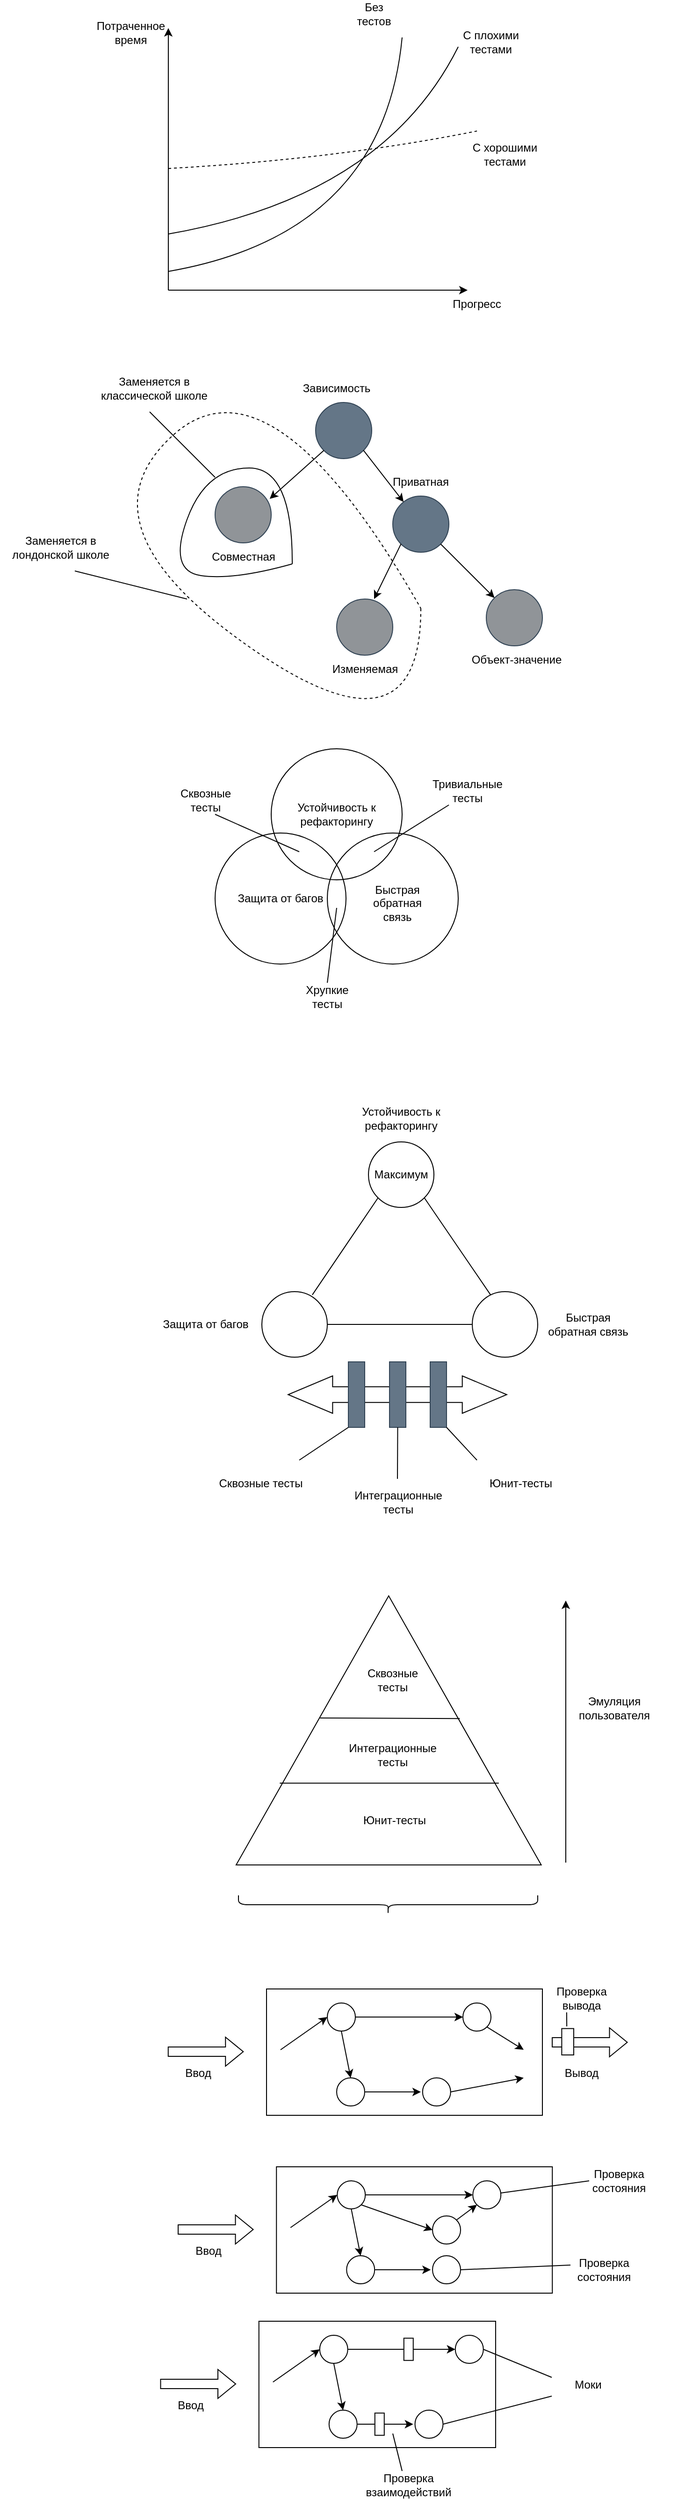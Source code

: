 <mxfile version="21.3.7" type="device">
  <diagram name="Страница 1" id="tM1gsI3mUhbZycjIRyBm">
    <mxGraphModel dx="444" dy="454" grid="1" gridSize="10" guides="1" tooltips="1" connect="1" arrows="1" fold="1" page="1" pageScale="1" pageWidth="827" pageHeight="1169" math="0" shadow="0">
      <root>
        <mxCell id="0" />
        <mxCell id="1" parent="0" />
        <mxCell id="iwaiVI-cJgjjKh6NhBmS-109" value="" style="rounded=0;whiteSpace=wrap;html=1;fillColor=none;" vertex="1" parent="1">
          <mxGeometry x="305" y="2255" width="295" height="135" as="geometry" />
        </mxCell>
        <mxCell id="iwaiVI-cJgjjKh6NhBmS-56" value="" style="ellipse;whiteSpace=wrap;html=1;fillColor=none;movable=0;resizable=0;rotatable=0;deletable=0;editable=0;locked=1;connectable=0;" vertex="1" parent="1">
          <mxGeometry x="370" y="1020" width="140" height="140" as="geometry" />
        </mxCell>
        <mxCell id="iwaiVI-cJgjjKh6NhBmS-3" value="" style="endArrow=classic;html=1;rounded=0;" edge="1" parent="1">
          <mxGeometry width="50" height="50" relative="1" as="geometry">
            <mxPoint x="200" y="440" as="sourcePoint" />
            <mxPoint x="200" y="160" as="targetPoint" />
          </mxGeometry>
        </mxCell>
        <mxCell id="iwaiVI-cJgjjKh6NhBmS-4" value="" style="endArrow=classic;html=1;rounded=0;" edge="1" parent="1">
          <mxGeometry width="50" height="50" relative="1" as="geometry">
            <mxPoint x="200" y="440" as="sourcePoint" />
            <mxPoint x="520" y="440" as="targetPoint" />
          </mxGeometry>
        </mxCell>
        <mxCell id="iwaiVI-cJgjjKh6NhBmS-5" value="Потраченное время" style="text;html=1;strokeColor=none;fillColor=none;align=center;verticalAlign=middle;whiteSpace=wrap;rounded=0;" vertex="1" parent="1">
          <mxGeometry x="130" y="150" width="60" height="30" as="geometry" />
        </mxCell>
        <mxCell id="iwaiVI-cJgjjKh6NhBmS-6" value="Прогресс" style="text;html=1;strokeColor=none;fillColor=none;align=center;verticalAlign=middle;whiteSpace=wrap;rounded=0;" vertex="1" parent="1">
          <mxGeometry x="500" y="440" width="60" height="30" as="geometry" />
        </mxCell>
        <mxCell id="iwaiVI-cJgjjKh6NhBmS-9" value="" style="endArrow=none;html=1;curved=1;" edge="1" parent="1">
          <mxGeometry width="50" height="50" relative="1" as="geometry">
            <mxPoint x="200" y="420" as="sourcePoint" />
            <mxPoint x="450" y="170" as="targetPoint" />
            <Array as="points">
              <mxPoint x="430" y="380" />
            </Array>
          </mxGeometry>
        </mxCell>
        <mxCell id="iwaiVI-cJgjjKh6NhBmS-10" value="" style="endArrow=none;html=1;curved=1;" edge="1" parent="1">
          <mxGeometry width="50" height="50" relative="1" as="geometry">
            <mxPoint x="200" y="380" as="sourcePoint" />
            <mxPoint x="510" y="180" as="targetPoint" />
            <Array as="points">
              <mxPoint x="430" y="340" />
            </Array>
          </mxGeometry>
        </mxCell>
        <mxCell id="iwaiVI-cJgjjKh6NhBmS-11" value="" style="endArrow=none;dashed=1;html=1;curved=1;" edge="1" parent="1">
          <mxGeometry width="50" height="50" relative="1" as="geometry">
            <mxPoint x="200" y="310" as="sourcePoint" />
            <mxPoint x="530" y="270" as="targetPoint" />
            <Array as="points">
              <mxPoint x="380" y="300" />
            </Array>
          </mxGeometry>
        </mxCell>
        <mxCell id="iwaiVI-cJgjjKh6NhBmS-12" value="Без тестов" style="text;html=1;strokeColor=none;fillColor=none;align=center;verticalAlign=middle;whiteSpace=wrap;rounded=0;" vertex="1" parent="1">
          <mxGeometry x="390" y="130" width="60" height="30" as="geometry" />
        </mxCell>
        <mxCell id="iwaiVI-cJgjjKh6NhBmS-13" value="С плохими тестами" style="text;html=1;strokeColor=none;fillColor=none;align=center;verticalAlign=middle;whiteSpace=wrap;rounded=0;" vertex="1" parent="1">
          <mxGeometry x="510" y="160" width="70" height="30" as="geometry" />
        </mxCell>
        <mxCell id="iwaiVI-cJgjjKh6NhBmS-14" value="С хорошими тестами" style="text;html=1;strokeColor=none;fillColor=none;align=center;verticalAlign=middle;whiteSpace=wrap;rounded=0;rotation=0;" vertex="1" parent="1">
          <mxGeometry x="520" y="280" width="80" height="30" as="geometry" />
        </mxCell>
        <mxCell id="iwaiVI-cJgjjKh6NhBmS-15" value="" style="ellipse;whiteSpace=wrap;html=1;fillColor=#647687;strokeColor=#314354;fontColor=#ffffff;" vertex="1" parent="1">
          <mxGeometry x="357.5" y="560" width="60" height="60" as="geometry" />
        </mxCell>
        <mxCell id="iwaiVI-cJgjjKh6NhBmS-16" value="Зависимость" style="text;html=1;strokeColor=none;fillColor=none;align=center;verticalAlign=middle;whiteSpace=wrap;rounded=0;" vertex="1" parent="1">
          <mxGeometry x="335" y="530" width="90" height="30" as="geometry" />
        </mxCell>
        <mxCell id="iwaiVI-cJgjjKh6NhBmS-17" value="" style="ellipse;whiteSpace=wrap;html=1;fillColor=#647687;strokeColor=#314354;fontColor=#ffffff;" vertex="1" parent="1">
          <mxGeometry x="440" y="660" width="60" height="60" as="geometry" />
        </mxCell>
        <mxCell id="iwaiVI-cJgjjKh6NhBmS-18" value="Приватная" style="text;html=1;strokeColor=none;fillColor=none;align=center;verticalAlign=middle;whiteSpace=wrap;rounded=0;" vertex="1" parent="1">
          <mxGeometry x="425" y="630" width="90" height="30" as="geometry" />
        </mxCell>
        <mxCell id="iwaiVI-cJgjjKh6NhBmS-19" value="" style="ellipse;whiteSpace=wrap;html=1;fillColor=#909498;strokeColor=#314354;fontColor=#ffffff;" vertex="1" parent="1">
          <mxGeometry x="540" y="760" width="60" height="60" as="geometry" />
        </mxCell>
        <mxCell id="iwaiVI-cJgjjKh6NhBmS-20" value="Объект-значение" style="text;html=1;strokeColor=none;fillColor=none;align=center;verticalAlign=middle;whiteSpace=wrap;rounded=0;" vertex="1" parent="1">
          <mxGeometry x="520" y="820" width="105" height="30" as="geometry" />
        </mxCell>
        <mxCell id="iwaiVI-cJgjjKh6NhBmS-21" value="" style="ellipse;whiteSpace=wrap;html=1;fillColor=#909498;strokeColor=#314354;fontColor=#ffffff;" vertex="1" parent="1">
          <mxGeometry x="380" y="770" width="60" height="60" as="geometry" />
        </mxCell>
        <mxCell id="iwaiVI-cJgjjKh6NhBmS-23" value="Изменяемая" style="text;html=1;strokeColor=none;fillColor=none;align=center;verticalAlign=middle;whiteSpace=wrap;rounded=0;" vertex="1" parent="1">
          <mxGeometry x="357.5" y="830" width="105" height="30" as="geometry" />
        </mxCell>
        <mxCell id="iwaiVI-cJgjjKh6NhBmS-25" value="" style="endArrow=classic;html=1;rounded=0;exitX=1;exitY=1;exitDx=0;exitDy=0;" edge="1" parent="1" source="iwaiVI-cJgjjKh6NhBmS-15" target="iwaiVI-cJgjjKh6NhBmS-17">
          <mxGeometry width="50" height="50" relative="1" as="geometry">
            <mxPoint x="390" y="640" as="sourcePoint" />
            <mxPoint x="440" y="590" as="targetPoint" />
          </mxGeometry>
        </mxCell>
        <mxCell id="iwaiVI-cJgjjKh6NhBmS-27" value="" style="endArrow=classic;html=1;rounded=0;exitX=1;exitY=1;exitDx=0;exitDy=0;entryX=0;entryY=0;entryDx=0;entryDy=0;" edge="1" parent="1" source="iwaiVI-cJgjjKh6NhBmS-17" target="iwaiVI-cJgjjKh6NhBmS-19">
          <mxGeometry width="50" height="50" relative="1" as="geometry">
            <mxPoint x="390" y="640" as="sourcePoint" />
            <mxPoint x="440" y="590" as="targetPoint" />
          </mxGeometry>
        </mxCell>
        <mxCell id="iwaiVI-cJgjjKh6NhBmS-28" value="" style="endArrow=classic;html=1;rounded=0;exitX=0;exitY=1;exitDx=0;exitDy=0;entryX=0.667;entryY=0;entryDx=0;entryDy=0;entryPerimeter=0;" edge="1" parent="1" source="iwaiVI-cJgjjKh6NhBmS-17" target="iwaiVI-cJgjjKh6NhBmS-21">
          <mxGeometry width="50" height="50" relative="1" as="geometry">
            <mxPoint x="390" y="640" as="sourcePoint" />
            <mxPoint x="440" y="590" as="targetPoint" />
          </mxGeometry>
        </mxCell>
        <mxCell id="iwaiVI-cJgjjKh6NhBmS-29" value="" style="ellipse;whiteSpace=wrap;html=1;fillColor=#909498;strokeColor=#314354;fontColor=#ffffff;" vertex="1" parent="1">
          <mxGeometry x="250" y="650" width="60" height="60" as="geometry" />
        </mxCell>
        <mxCell id="iwaiVI-cJgjjKh6NhBmS-30" value="Совместная" style="text;html=1;strokeColor=none;fillColor=none;align=center;verticalAlign=middle;whiteSpace=wrap;rounded=0;" vertex="1" parent="1">
          <mxGeometry x="227.5" y="710" width="105" height="30" as="geometry" />
        </mxCell>
        <mxCell id="iwaiVI-cJgjjKh6NhBmS-32" value="" style="endArrow=none;html=1;curved=1;exitX=1;exitY=0.75;exitDx=0;exitDy=0;entryX=1;entryY=0.75;entryDx=0;entryDy=0;" edge="1" parent="1" source="iwaiVI-cJgjjKh6NhBmS-30" target="iwaiVI-cJgjjKh6NhBmS-30">
          <mxGeometry width="50" height="50" relative="1" as="geometry">
            <mxPoint x="390" y="640" as="sourcePoint" />
            <mxPoint x="210" y="730" as="targetPoint" />
            <Array as="points">
              <mxPoint x="333" y="630" />
              <mxPoint x="240" y="630" />
              <mxPoint x="200" y="740" />
              <mxPoint x="270" y="750" />
            </Array>
          </mxGeometry>
        </mxCell>
        <mxCell id="iwaiVI-cJgjjKh6NhBmS-33" value="" style="endArrow=none;html=1;rounded=0;" edge="1" parent="1">
          <mxGeometry width="50" height="50" relative="1" as="geometry">
            <mxPoint x="180" y="570" as="sourcePoint" />
            <mxPoint x="250" y="640" as="targetPoint" />
          </mxGeometry>
        </mxCell>
        <mxCell id="iwaiVI-cJgjjKh6NhBmS-35" value="Заменяется в классической школе" style="text;html=1;strokeColor=none;fillColor=none;align=center;verticalAlign=middle;whiteSpace=wrap;rounded=0;" vertex="1" parent="1">
          <mxGeometry x="120" y="530" width="130" height="30" as="geometry" />
        </mxCell>
        <mxCell id="iwaiVI-cJgjjKh6NhBmS-36" value="" style="endArrow=none;dashed=1;html=1;curved=1;" edge="1" parent="1">
          <mxGeometry width="50" height="50" relative="1" as="geometry">
            <mxPoint x="470" y="780" as="sourcePoint" />
            <mxPoint x="470" y="780" as="targetPoint" />
            <Array as="points">
              <mxPoint x="470" y="950" />
              <mxPoint x="100" y="690" />
              <mxPoint x="310" y="500" />
            </Array>
          </mxGeometry>
        </mxCell>
        <mxCell id="iwaiVI-cJgjjKh6NhBmS-37" value="" style="endArrow=none;html=1;rounded=0;" edge="1" parent="1">
          <mxGeometry width="50" height="50" relative="1" as="geometry">
            <mxPoint x="100" y="740" as="sourcePoint" />
            <mxPoint x="220" y="770" as="targetPoint" />
          </mxGeometry>
        </mxCell>
        <mxCell id="iwaiVI-cJgjjKh6NhBmS-38" value="Заменяется в лондонской школе" style="text;html=1;strokeColor=none;fillColor=none;align=center;verticalAlign=middle;whiteSpace=wrap;rounded=0;" vertex="1" parent="1">
          <mxGeometry x="20" y="700" width="130" height="30" as="geometry" />
        </mxCell>
        <mxCell id="iwaiVI-cJgjjKh6NhBmS-39" value="" style="endArrow=classic;html=1;rounded=0;exitX=0;exitY=1;exitDx=0;exitDy=0;entryX=0.973;entryY=0.217;entryDx=0;entryDy=0;entryPerimeter=0;" edge="1" parent="1" source="iwaiVI-cJgjjKh6NhBmS-15" target="iwaiVI-cJgjjKh6NhBmS-29">
          <mxGeometry width="50" height="50" relative="1" as="geometry">
            <mxPoint x="390" y="640" as="sourcePoint" />
            <mxPoint x="440" y="590" as="targetPoint" />
          </mxGeometry>
        </mxCell>
        <mxCell id="iwaiVI-cJgjjKh6NhBmS-54" value="Устойчивость к рефакторингу" style="ellipse;whiteSpace=wrap;html=1;fillColor=none;movable=0;resizable=0;rotatable=0;deletable=0;editable=0;locked=1;connectable=0;" vertex="1" parent="1">
          <mxGeometry x="310" y="930" width="140" height="140" as="geometry" />
        </mxCell>
        <mxCell id="iwaiVI-cJgjjKh6NhBmS-55" value="Защита от багов" style="ellipse;whiteSpace=wrap;html=1;fillColor=none;movable=0;resizable=0;rotatable=0;deletable=0;editable=0;locked=1;connectable=0;" vertex="1" parent="1">
          <mxGeometry x="250" y="1020" width="140" height="140" as="geometry" />
        </mxCell>
        <mxCell id="iwaiVI-cJgjjKh6NhBmS-57" value="Быстрая обратная связь" style="text;html=1;strokeColor=none;fillColor=none;align=center;verticalAlign=middle;whiteSpace=wrap;rounded=0;" vertex="1" parent="1">
          <mxGeometry x="410" y="1070" width="70" height="50" as="geometry" />
        </mxCell>
        <mxCell id="iwaiVI-cJgjjKh6NhBmS-60" value="" style="endArrow=none;html=1;rounded=0;" edge="1" parent="1">
          <mxGeometry width="50" height="50" relative="1" as="geometry">
            <mxPoint x="420" y="1040" as="sourcePoint" />
            <mxPoint x="500" y="990" as="targetPoint" />
          </mxGeometry>
        </mxCell>
        <mxCell id="iwaiVI-cJgjjKh6NhBmS-61" value="Тривиальные тесты" style="text;html=1;strokeColor=none;fillColor=none;align=center;verticalAlign=middle;whiteSpace=wrap;rounded=0;" vertex="1" parent="1">
          <mxGeometry x="490" y="960" width="60" height="30" as="geometry" />
        </mxCell>
        <mxCell id="iwaiVI-cJgjjKh6NhBmS-62" value="" style="endArrow=none;html=1;rounded=0;" edge="1" parent="1">
          <mxGeometry width="50" height="50" relative="1" as="geometry">
            <mxPoint x="250" y="1000" as="sourcePoint" />
            <mxPoint x="340" y="1040" as="targetPoint" />
          </mxGeometry>
        </mxCell>
        <mxCell id="iwaiVI-cJgjjKh6NhBmS-63" value="Сквозные тесты" style="text;html=1;strokeColor=none;fillColor=none;align=center;verticalAlign=middle;whiteSpace=wrap;rounded=0;" vertex="1" parent="1">
          <mxGeometry x="210" y="970" width="60" height="30" as="geometry" />
        </mxCell>
        <mxCell id="iwaiVI-cJgjjKh6NhBmS-64" value="" style="endArrow=none;html=1;rounded=0;" edge="1" parent="1">
          <mxGeometry width="50" height="50" relative="1" as="geometry">
            <mxPoint x="370" y="1180" as="sourcePoint" />
            <mxPoint x="380" y="1100" as="targetPoint" />
          </mxGeometry>
        </mxCell>
        <mxCell id="iwaiVI-cJgjjKh6NhBmS-65" value="Хрупкие тесты" style="text;html=1;strokeColor=none;fillColor=none;align=center;verticalAlign=middle;whiteSpace=wrap;rounded=0;" vertex="1" parent="1">
          <mxGeometry x="340" y="1180" width="60" height="30" as="geometry" />
        </mxCell>
        <mxCell id="iwaiVI-cJgjjKh6NhBmS-66" value="Максимум" style="ellipse;whiteSpace=wrap;html=1;" vertex="1" parent="1">
          <mxGeometry x="414" y="1350" width="70" height="70" as="geometry" />
        </mxCell>
        <mxCell id="iwaiVI-cJgjjKh6NhBmS-67" value="Устойчивость к рефакторингу" style="text;html=1;strokeColor=none;fillColor=none;align=center;verticalAlign=middle;whiteSpace=wrap;rounded=0;" vertex="1" parent="1">
          <mxGeometry x="400" y="1310" width="97.5" height="30" as="geometry" />
        </mxCell>
        <mxCell id="iwaiVI-cJgjjKh6NhBmS-68" value="" style="ellipse;whiteSpace=wrap;html=1;" vertex="1" parent="1">
          <mxGeometry x="300" y="1510" width="70" height="70" as="geometry" />
        </mxCell>
        <mxCell id="iwaiVI-cJgjjKh6NhBmS-69" value="" style="ellipse;whiteSpace=wrap;html=1;" vertex="1" parent="1">
          <mxGeometry x="525" y="1510" width="70" height="70" as="geometry" />
        </mxCell>
        <mxCell id="iwaiVI-cJgjjKh6NhBmS-70" value="" style="endArrow=none;html=1;rounded=0;entryX=0;entryY=1;entryDx=0;entryDy=0;exitX=0.771;exitY=0.049;exitDx=0;exitDy=0;exitPerimeter=0;" edge="1" parent="1" source="iwaiVI-cJgjjKh6NhBmS-68" target="iwaiVI-cJgjjKh6NhBmS-66">
          <mxGeometry width="50" height="50" relative="1" as="geometry">
            <mxPoint x="330" y="1330" as="sourcePoint" />
            <mxPoint x="380" y="1280" as="targetPoint" />
          </mxGeometry>
        </mxCell>
        <mxCell id="iwaiVI-cJgjjKh6NhBmS-72" value="" style="endArrow=none;html=1;rounded=0;exitX=1;exitY=0.5;exitDx=0;exitDy=0;entryX=0;entryY=0.5;entryDx=0;entryDy=0;" edge="1" parent="1" source="iwaiVI-cJgjjKh6NhBmS-68" target="iwaiVI-cJgjjKh6NhBmS-69">
          <mxGeometry width="50" height="50" relative="1" as="geometry">
            <mxPoint x="330" y="1330" as="sourcePoint" />
            <mxPoint x="380" y="1280" as="targetPoint" />
          </mxGeometry>
        </mxCell>
        <mxCell id="iwaiVI-cJgjjKh6NhBmS-73" value="" style="endArrow=none;html=1;rounded=0;entryX=1;entryY=1;entryDx=0;entryDy=0;exitX=0.28;exitY=0.049;exitDx=0;exitDy=0;exitPerimeter=0;" edge="1" parent="1" source="iwaiVI-cJgjjKh6NhBmS-69" target="iwaiVI-cJgjjKh6NhBmS-66">
          <mxGeometry width="50" height="50" relative="1" as="geometry">
            <mxPoint x="330" y="1330" as="sourcePoint" />
            <mxPoint x="380" y="1280" as="targetPoint" />
          </mxGeometry>
        </mxCell>
        <mxCell id="iwaiVI-cJgjjKh6NhBmS-74" value="Защита от багов" style="text;html=1;strokeColor=none;fillColor=none;align=center;verticalAlign=middle;whiteSpace=wrap;rounded=0;" vertex="1" parent="1">
          <mxGeometry x="191.25" y="1530" width="97.5" height="30" as="geometry" />
        </mxCell>
        <mxCell id="iwaiVI-cJgjjKh6NhBmS-75" value="Быстрая обратная связь" style="text;html=1;strokeColor=none;fillColor=none;align=center;verticalAlign=middle;whiteSpace=wrap;rounded=0;" vertex="1" parent="1">
          <mxGeometry x="600" y="1530" width="97.5" height="30" as="geometry" />
        </mxCell>
        <mxCell id="iwaiVI-cJgjjKh6NhBmS-76" value="" style="html=1;shadow=0;dashed=0;align=center;verticalAlign=middle;shape=mxgraph.arrows2.twoWayArrow;dy=0.58;dx=47.55;" vertex="1" parent="1">
          <mxGeometry x="328.13" y="1600" width="233.75" height="40" as="geometry" />
        </mxCell>
        <mxCell id="iwaiVI-cJgjjKh6NhBmS-77" value="" style="rounded=0;whiteSpace=wrap;html=1;direction=south;fillColor=#647687;fontColor=#ffffff;strokeColor=#314354;" vertex="1" parent="1">
          <mxGeometry x="392.5" y="1585" width="17.5" height="70" as="geometry" />
        </mxCell>
        <mxCell id="iwaiVI-cJgjjKh6NhBmS-78" value="" style="rounded=0;whiteSpace=wrap;html=1;direction=south;fillColor=#647687;fontColor=#ffffff;strokeColor=#314354;" vertex="1" parent="1">
          <mxGeometry x="436.5" y="1585" width="17.5" height="70" as="geometry" />
        </mxCell>
        <mxCell id="iwaiVI-cJgjjKh6NhBmS-79" value="" style="rounded=0;whiteSpace=wrap;html=1;direction=south;fillColor=#647687;fontColor=#ffffff;strokeColor=#314354;" vertex="1" parent="1">
          <mxGeometry x="480" y="1585" width="17.5" height="70" as="geometry" />
        </mxCell>
        <mxCell id="iwaiVI-cJgjjKh6NhBmS-80" value="" style="endArrow=none;html=1;rounded=0;entryX=1;entryY=1;entryDx=0;entryDy=0;" edge="1" parent="1" target="iwaiVI-cJgjjKh6NhBmS-77">
          <mxGeometry width="50" height="50" relative="1" as="geometry">
            <mxPoint x="340" y="1690" as="sourcePoint" />
            <mxPoint x="460" y="1480" as="targetPoint" />
          </mxGeometry>
        </mxCell>
        <mxCell id="iwaiVI-cJgjjKh6NhBmS-81" value="Сквозные тесты" style="text;html=1;strokeColor=none;fillColor=none;align=center;verticalAlign=middle;whiteSpace=wrap;rounded=0;" vertex="1" parent="1">
          <mxGeometry x="250" y="1700" width="97.5" height="30" as="geometry" />
        </mxCell>
        <mxCell id="iwaiVI-cJgjjKh6NhBmS-83" value="" style="endArrow=none;html=1;rounded=0;entryX=1;entryY=0.5;entryDx=0;entryDy=0;" edge="1" parent="1" target="iwaiVI-cJgjjKh6NhBmS-78">
          <mxGeometry width="50" height="50" relative="1" as="geometry">
            <mxPoint x="445" y="1710" as="sourcePoint" />
            <mxPoint x="460" y="1480" as="targetPoint" />
          </mxGeometry>
        </mxCell>
        <mxCell id="iwaiVI-cJgjjKh6NhBmS-84" value="Интеграционные тесты" style="text;html=1;strokeColor=none;fillColor=none;align=center;verticalAlign=middle;whiteSpace=wrap;rounded=0;" vertex="1" parent="1">
          <mxGeometry x="396.5" y="1720" width="97.5" height="30" as="geometry" />
        </mxCell>
        <mxCell id="iwaiVI-cJgjjKh6NhBmS-85" value="" style="endArrow=none;html=1;rounded=0;entryX=1;entryY=0;entryDx=0;entryDy=0;" edge="1" parent="1" target="iwaiVI-cJgjjKh6NhBmS-79">
          <mxGeometry width="50" height="50" relative="1" as="geometry">
            <mxPoint x="530" y="1690" as="sourcePoint" />
            <mxPoint x="460" y="1480" as="targetPoint" />
          </mxGeometry>
        </mxCell>
        <mxCell id="iwaiVI-cJgjjKh6NhBmS-86" value="Юнит-тесты" style="text;html=1;strokeColor=none;fillColor=none;align=center;verticalAlign=middle;whiteSpace=wrap;rounded=0;" vertex="1" parent="1">
          <mxGeometry x="527.5" y="1700" width="97.5" height="30" as="geometry" />
        </mxCell>
        <mxCell id="iwaiVI-cJgjjKh6NhBmS-87" value="" style="triangle;whiteSpace=wrap;html=1;rotation=-90;" vertex="1" parent="1">
          <mxGeometry x="291.88" y="1815.63" width="287.5" height="326.25" as="geometry" />
        </mxCell>
        <mxCell id="iwaiVI-cJgjjKh6NhBmS-88" value="" style="shape=curlyBracket;whiteSpace=wrap;html=1;rounded=1;flipH=1;labelPosition=right;verticalLabelPosition=middle;align=left;verticalAlign=middle;rotation=90;" vertex="1" parent="1">
          <mxGeometry x="425" y="2005" width="20" height="320" as="geometry" />
        </mxCell>
        <mxCell id="iwaiVI-cJgjjKh6NhBmS-89" value="" style="endArrow=classic;html=1;rounded=0;" edge="1" parent="1">
          <mxGeometry width="50" height="50" relative="1" as="geometry">
            <mxPoint x="625" y="2120" as="sourcePoint" />
            <mxPoint x="625" y="1840" as="targetPoint" />
          </mxGeometry>
        </mxCell>
        <mxCell id="iwaiVI-cJgjjKh6NhBmS-90" value="" style="endArrow=none;html=1;rounded=0;exitX=0.304;exitY=0.143;exitDx=0;exitDy=0;exitPerimeter=0;entryX=0.304;entryY=0.861;entryDx=0;entryDy=0;entryPerimeter=0;" edge="1" parent="1" source="iwaiVI-cJgjjKh6NhBmS-87" target="iwaiVI-cJgjjKh6NhBmS-87">
          <mxGeometry width="50" height="50" relative="1" as="geometry">
            <mxPoint x="410" y="2040" as="sourcePoint" />
            <mxPoint x="460" y="1990" as="targetPoint" />
          </mxGeometry>
        </mxCell>
        <mxCell id="iwaiVI-cJgjjKh6NhBmS-91" value="" style="endArrow=none;html=1;rounded=0;entryX=0.544;entryY=0.733;entryDx=0;entryDy=0;entryPerimeter=0;exitX=0.546;exitY=0.275;exitDx=0;exitDy=0;exitPerimeter=0;" edge="1" parent="1" source="iwaiVI-cJgjjKh6NhBmS-87" target="iwaiVI-cJgjjKh6NhBmS-87">
          <mxGeometry width="50" height="50" relative="1" as="geometry">
            <mxPoint x="410" y="2040" as="sourcePoint" />
            <mxPoint x="460" y="1990" as="targetPoint" />
          </mxGeometry>
        </mxCell>
        <mxCell id="iwaiVI-cJgjjKh6NhBmS-92" value="Интеграционные тесты" style="text;html=1;strokeColor=none;fillColor=none;align=center;verticalAlign=middle;whiteSpace=wrap;rounded=0;" vertex="1" parent="1">
          <mxGeometry x="391.25" y="1990" width="97.5" height="30" as="geometry" />
        </mxCell>
        <mxCell id="iwaiVI-cJgjjKh6NhBmS-93" value="Юнит-тесты" style="text;html=1;strokeColor=none;fillColor=none;align=center;verticalAlign=middle;whiteSpace=wrap;rounded=0;" vertex="1" parent="1">
          <mxGeometry x="392.5" y="2060" width="97.5" height="30" as="geometry" />
        </mxCell>
        <mxCell id="iwaiVI-cJgjjKh6NhBmS-94" value="Сквозные тесты" style="text;html=1;strokeColor=none;fillColor=none;align=center;verticalAlign=middle;whiteSpace=wrap;rounded=0;" vertex="1" parent="1">
          <mxGeometry x="403.13" y="1910" width="73.75" height="30" as="geometry" />
        </mxCell>
        <mxCell id="iwaiVI-cJgjjKh6NhBmS-95" value="Ввод" style="text;html=1;strokeColor=none;fillColor=none;align=center;verticalAlign=middle;whiteSpace=wrap;rounded=0;" vertex="1" parent="1">
          <mxGeometry x="200" y="2330" width="63.75" height="30" as="geometry" />
        </mxCell>
        <mxCell id="iwaiVI-cJgjjKh6NhBmS-96" value="Эмуляция пользователя" style="text;html=1;strokeColor=none;fillColor=none;align=center;verticalAlign=middle;whiteSpace=wrap;rounded=0;" vertex="1" parent="1">
          <mxGeometry x="610" y="1940" width="133.75" height="30" as="geometry" />
        </mxCell>
        <mxCell id="iwaiVI-cJgjjKh6NhBmS-97" value="" style="ellipse;whiteSpace=wrap;html=1;" vertex="1" parent="1">
          <mxGeometry x="370" y="2270" width="30" height="30" as="geometry" />
        </mxCell>
        <mxCell id="iwaiVI-cJgjjKh6NhBmS-98" value="" style="ellipse;whiteSpace=wrap;html=1;" vertex="1" parent="1">
          <mxGeometry x="380" y="2350" width="30" height="30" as="geometry" />
        </mxCell>
        <mxCell id="iwaiVI-cJgjjKh6NhBmS-99" value="" style="ellipse;whiteSpace=wrap;html=1;" vertex="1" parent="1">
          <mxGeometry x="515" y="2270" width="30" height="30" as="geometry" />
        </mxCell>
        <mxCell id="iwaiVI-cJgjjKh6NhBmS-100" value="" style="ellipse;whiteSpace=wrap;html=1;" vertex="1" parent="1">
          <mxGeometry x="471.88" y="2350" width="30" height="30" as="geometry" />
        </mxCell>
        <mxCell id="iwaiVI-cJgjjKh6NhBmS-101" value="" style="endArrow=classic;html=1;rounded=0;exitX=0.5;exitY=1;exitDx=0;exitDy=0;entryX=0.5;entryY=0;entryDx=0;entryDy=0;" edge="1" parent="1" source="iwaiVI-cJgjjKh6NhBmS-97" target="iwaiVI-cJgjjKh6NhBmS-98">
          <mxGeometry width="50" height="50" relative="1" as="geometry">
            <mxPoint x="410" y="2340" as="sourcePoint" />
            <mxPoint x="460" y="2290" as="targetPoint" />
          </mxGeometry>
        </mxCell>
        <mxCell id="iwaiVI-cJgjjKh6NhBmS-102" value="" style="endArrow=classic;html=1;rounded=0;exitX=1;exitY=0.5;exitDx=0;exitDy=0;entryX=0;entryY=0.5;entryDx=0;entryDy=0;" edge="1" parent="1" source="iwaiVI-cJgjjKh6NhBmS-97" target="iwaiVI-cJgjjKh6NhBmS-99">
          <mxGeometry width="50" height="50" relative="1" as="geometry">
            <mxPoint x="410" y="2340" as="sourcePoint" />
            <mxPoint x="460" y="2290" as="targetPoint" />
          </mxGeometry>
        </mxCell>
        <mxCell id="iwaiVI-cJgjjKh6NhBmS-103" value="" style="endArrow=classic;html=1;rounded=0;entryX=0;entryY=0.5;entryDx=0;entryDy=0;" edge="1" parent="1" target="iwaiVI-cJgjjKh6NhBmS-97">
          <mxGeometry width="50" height="50" relative="1" as="geometry">
            <mxPoint x="320" y="2320" as="sourcePoint" />
            <mxPoint x="460" y="2290" as="targetPoint" />
          </mxGeometry>
        </mxCell>
        <mxCell id="iwaiVI-cJgjjKh6NhBmS-105" value="" style="endArrow=classic;html=1;rounded=0;exitX=1;exitY=0.5;exitDx=0;exitDy=0;" edge="1" parent="1" source="iwaiVI-cJgjjKh6NhBmS-98">
          <mxGeometry width="50" height="50" relative="1" as="geometry">
            <mxPoint x="410" y="2340" as="sourcePoint" />
            <mxPoint x="470" y="2365" as="targetPoint" />
          </mxGeometry>
        </mxCell>
        <mxCell id="iwaiVI-cJgjjKh6NhBmS-106" value="" style="endArrow=classic;html=1;rounded=0;exitX=1;exitY=1;exitDx=0;exitDy=0;" edge="1" parent="1" source="iwaiVI-cJgjjKh6NhBmS-99">
          <mxGeometry width="50" height="50" relative="1" as="geometry">
            <mxPoint x="410" y="2340" as="sourcePoint" />
            <mxPoint x="580" y="2320" as="targetPoint" />
          </mxGeometry>
        </mxCell>
        <mxCell id="iwaiVI-cJgjjKh6NhBmS-107" value="" style="endArrow=classic;html=1;rounded=0;exitX=1;exitY=0.5;exitDx=0;exitDy=0;" edge="1" parent="1" source="iwaiVI-cJgjjKh6NhBmS-100">
          <mxGeometry width="50" height="50" relative="1" as="geometry">
            <mxPoint x="410" y="2340" as="sourcePoint" />
            <mxPoint x="580" y="2350" as="targetPoint" />
          </mxGeometry>
        </mxCell>
        <mxCell id="iwaiVI-cJgjjKh6NhBmS-110" value="" style="shape=flexArrow;endArrow=classic;html=1;rounded=0;" edge="1" parent="1">
          <mxGeometry width="50" height="50" relative="1" as="geometry">
            <mxPoint x="199.38" y="2322" as="sourcePoint" />
            <mxPoint x="280.63" y="2322" as="targetPoint" />
          </mxGeometry>
        </mxCell>
        <mxCell id="iwaiVI-cJgjjKh6NhBmS-111" value="Вывод" style="text;html=1;strokeColor=none;fillColor=none;align=center;verticalAlign=middle;whiteSpace=wrap;rounded=0;" vertex="1" parent="1">
          <mxGeometry x="610" y="2330" width="63.75" height="30" as="geometry" />
        </mxCell>
        <mxCell id="iwaiVI-cJgjjKh6NhBmS-112" value="" style="shape=flexArrow;endArrow=classic;html=1;rounded=0;movable=0;resizable=0;rotatable=0;deletable=0;editable=0;locked=1;connectable=0;" edge="1" parent="1">
          <mxGeometry width="50" height="50" relative="1" as="geometry">
            <mxPoint x="610" y="2312" as="sourcePoint" />
            <mxPoint x="691.25" y="2312" as="targetPoint" />
          </mxGeometry>
        </mxCell>
        <mxCell id="iwaiVI-cJgjjKh6NhBmS-113" value="" style="rounded=0;whiteSpace=wrap;html=1;rotation=-90;" vertex="1" parent="1">
          <mxGeometry x="613" y="2305" width="28.2" height="12.81" as="geometry" />
        </mxCell>
        <mxCell id="iwaiVI-cJgjjKh6NhBmS-116" value="Проверка вывода" style="text;html=1;strokeColor=none;fillColor=none;align=center;verticalAlign=middle;whiteSpace=wrap;rounded=0;" vertex="1" parent="1">
          <mxGeometry x="610" y="2250" width="63.75" height="30" as="geometry" />
        </mxCell>
        <mxCell id="iwaiVI-cJgjjKh6NhBmS-117" value="" style="endArrow=none;html=1;rounded=0;entryX=1.08;entryY=0.42;entryDx=0;entryDy=0;entryPerimeter=0;exitX=0.25;exitY=1;exitDx=0;exitDy=0;" edge="1" parent="1" source="iwaiVI-cJgjjKh6NhBmS-116" target="iwaiVI-cJgjjKh6NhBmS-113">
          <mxGeometry width="50" height="50" relative="1" as="geometry">
            <mxPoint x="640" y="2350" as="sourcePoint" />
            <mxPoint x="690" y="2300" as="targetPoint" />
          </mxGeometry>
        </mxCell>
        <mxCell id="iwaiVI-cJgjjKh6NhBmS-135" value="" style="rounded=0;whiteSpace=wrap;html=1;fillColor=none;" vertex="1" parent="1">
          <mxGeometry x="315.62" y="2445" width="295" height="135" as="geometry" />
        </mxCell>
        <mxCell id="iwaiVI-cJgjjKh6NhBmS-136" value="Ввод" style="text;html=1;strokeColor=none;fillColor=none;align=center;verticalAlign=middle;whiteSpace=wrap;rounded=0;" vertex="1" parent="1">
          <mxGeometry x="210.62" y="2520" width="63.75" height="30" as="geometry" />
        </mxCell>
        <mxCell id="iwaiVI-cJgjjKh6NhBmS-137" value="" style="ellipse;whiteSpace=wrap;html=1;" vertex="1" parent="1">
          <mxGeometry x="380.62" y="2460" width="30" height="30" as="geometry" />
        </mxCell>
        <mxCell id="iwaiVI-cJgjjKh6NhBmS-138" value="" style="ellipse;whiteSpace=wrap;html=1;" vertex="1" parent="1">
          <mxGeometry x="390.62" y="2540" width="30" height="30" as="geometry" />
        </mxCell>
        <mxCell id="iwaiVI-cJgjjKh6NhBmS-139" value="" style="ellipse;whiteSpace=wrap;html=1;" vertex="1" parent="1">
          <mxGeometry x="525.62" y="2460" width="30" height="30" as="geometry" />
        </mxCell>
        <mxCell id="iwaiVI-cJgjjKh6NhBmS-140" value="" style="ellipse;whiteSpace=wrap;html=1;" vertex="1" parent="1">
          <mxGeometry x="482.5" y="2540" width="30" height="30" as="geometry" />
        </mxCell>
        <mxCell id="iwaiVI-cJgjjKh6NhBmS-141" value="" style="endArrow=classic;html=1;rounded=0;exitX=0.5;exitY=1;exitDx=0;exitDy=0;entryX=0.5;entryY=0;entryDx=0;entryDy=0;" edge="1" source="iwaiVI-cJgjjKh6NhBmS-137" target="iwaiVI-cJgjjKh6NhBmS-138" parent="1">
          <mxGeometry width="50" height="50" relative="1" as="geometry">
            <mxPoint x="420.62" y="2530" as="sourcePoint" />
            <mxPoint x="470.62" y="2480" as="targetPoint" />
          </mxGeometry>
        </mxCell>
        <mxCell id="iwaiVI-cJgjjKh6NhBmS-142" value="" style="endArrow=classic;html=1;rounded=0;exitX=1;exitY=0.5;exitDx=0;exitDy=0;entryX=0;entryY=0.5;entryDx=0;entryDy=0;" edge="1" source="iwaiVI-cJgjjKh6NhBmS-137" target="iwaiVI-cJgjjKh6NhBmS-139" parent="1">
          <mxGeometry width="50" height="50" relative="1" as="geometry">
            <mxPoint x="420.62" y="2530" as="sourcePoint" />
            <mxPoint x="470.62" y="2480" as="targetPoint" />
          </mxGeometry>
        </mxCell>
        <mxCell id="iwaiVI-cJgjjKh6NhBmS-143" value="" style="endArrow=classic;html=1;rounded=0;entryX=0;entryY=0.5;entryDx=0;entryDy=0;" edge="1" target="iwaiVI-cJgjjKh6NhBmS-137" parent="1">
          <mxGeometry width="50" height="50" relative="1" as="geometry">
            <mxPoint x="330.62" y="2510" as="sourcePoint" />
            <mxPoint x="470.62" y="2480" as="targetPoint" />
          </mxGeometry>
        </mxCell>
        <mxCell id="iwaiVI-cJgjjKh6NhBmS-144" value="" style="endArrow=classic;html=1;rounded=0;exitX=1;exitY=0.5;exitDx=0;exitDy=0;" edge="1" source="iwaiVI-cJgjjKh6NhBmS-138" parent="1">
          <mxGeometry width="50" height="50" relative="1" as="geometry">
            <mxPoint x="420.62" y="2530" as="sourcePoint" />
            <mxPoint x="480.62" y="2555" as="targetPoint" />
          </mxGeometry>
        </mxCell>
        <mxCell id="iwaiVI-cJgjjKh6NhBmS-147" value="" style="shape=flexArrow;endArrow=classic;html=1;rounded=0;" edge="1" parent="1">
          <mxGeometry width="50" height="50" relative="1" as="geometry">
            <mxPoint x="210" y="2512" as="sourcePoint" />
            <mxPoint x="291.25" y="2512" as="targetPoint" />
          </mxGeometry>
        </mxCell>
        <mxCell id="iwaiVI-cJgjjKh6NhBmS-150" value="Проверка состояния" style="text;html=1;strokeColor=none;fillColor=none;align=center;verticalAlign=middle;whiteSpace=wrap;rounded=0;" vertex="1" parent="1">
          <mxGeometry x="650" y="2445" width="63.75" height="30" as="geometry" />
        </mxCell>
        <mxCell id="iwaiVI-cJgjjKh6NhBmS-151" value="" style="endArrow=none;html=1;rounded=0;" edge="1" target="iwaiVI-cJgjjKh6NhBmS-139" parent="1">
          <mxGeometry width="50" height="50" relative="1" as="geometry">
            <mxPoint x="650" y="2460" as="sourcePoint" />
            <mxPoint x="636.695" y="2485.049" as="targetPoint" />
          </mxGeometry>
        </mxCell>
        <mxCell id="iwaiVI-cJgjjKh6NhBmS-152" value="" style="ellipse;whiteSpace=wrap;html=1;" vertex="1" parent="1">
          <mxGeometry x="482.5" y="2497.5" width="30" height="30" as="geometry" />
        </mxCell>
        <mxCell id="iwaiVI-cJgjjKh6NhBmS-154" value="" style="endArrow=classic;html=1;rounded=0;exitX=1;exitY=1;exitDx=0;exitDy=0;entryX=0;entryY=0.5;entryDx=0;entryDy=0;" edge="1" parent="1" source="iwaiVI-cJgjjKh6NhBmS-137" target="iwaiVI-cJgjjKh6NhBmS-152">
          <mxGeometry width="50" height="50" relative="1" as="geometry">
            <mxPoint x="550" y="2490" as="sourcePoint" />
            <mxPoint x="600" y="2440" as="targetPoint" />
          </mxGeometry>
        </mxCell>
        <mxCell id="iwaiVI-cJgjjKh6NhBmS-155" value="" style="endArrow=classic;html=1;rounded=0;exitX=1;exitY=0;exitDx=0;exitDy=0;entryX=0;entryY=1;entryDx=0;entryDy=0;" edge="1" parent="1" source="iwaiVI-cJgjjKh6NhBmS-152" target="iwaiVI-cJgjjKh6NhBmS-139">
          <mxGeometry width="50" height="50" relative="1" as="geometry">
            <mxPoint x="550" y="2490" as="sourcePoint" />
            <mxPoint x="600" y="2440" as="targetPoint" />
          </mxGeometry>
        </mxCell>
        <mxCell id="iwaiVI-cJgjjKh6NhBmS-156" value="" style="endArrow=none;html=1;rounded=0;entryX=1;entryY=0.5;entryDx=0;entryDy=0;" edge="1" parent="1" target="iwaiVI-cJgjjKh6NhBmS-140">
          <mxGeometry width="50" height="50" relative="1" as="geometry">
            <mxPoint x="630" y="2550" as="sourcePoint" />
            <mxPoint x="580" y="2440" as="targetPoint" />
          </mxGeometry>
        </mxCell>
        <mxCell id="iwaiVI-cJgjjKh6NhBmS-157" value="Проверка состояния" style="text;html=1;strokeColor=none;fillColor=none;align=center;verticalAlign=middle;whiteSpace=wrap;rounded=0;" vertex="1" parent="1">
          <mxGeometry x="633.75" y="2540" width="63.75" height="30" as="geometry" />
        </mxCell>
        <mxCell id="iwaiVI-cJgjjKh6NhBmS-158" value="" style="rounded=0;whiteSpace=wrap;html=1;fillColor=none;movable=0;resizable=0;rotatable=0;deletable=0;editable=0;locked=1;connectable=0;" vertex="1" parent="1">
          <mxGeometry x="296.87" y="2610" width="253.13" height="135" as="geometry" />
        </mxCell>
        <mxCell id="iwaiVI-cJgjjKh6NhBmS-159" value="Ввод" style="text;html=1;strokeColor=none;fillColor=none;align=center;verticalAlign=middle;whiteSpace=wrap;rounded=0;" vertex="1" parent="1">
          <mxGeometry x="191.87" y="2685" width="63.75" height="30" as="geometry" />
        </mxCell>
        <mxCell id="iwaiVI-cJgjjKh6NhBmS-160" value="" style="ellipse;whiteSpace=wrap;html=1;" vertex="1" parent="1">
          <mxGeometry x="361.87" y="2625" width="30" height="30" as="geometry" />
        </mxCell>
        <mxCell id="iwaiVI-cJgjjKh6NhBmS-161" value="" style="ellipse;whiteSpace=wrap;html=1;" vertex="1" parent="1">
          <mxGeometry x="371.87" y="2705" width="30" height="30" as="geometry" />
        </mxCell>
        <mxCell id="iwaiVI-cJgjjKh6NhBmS-162" value="" style="ellipse;whiteSpace=wrap;html=1;" vertex="1" parent="1">
          <mxGeometry x="506.87" y="2625" width="30" height="30" as="geometry" />
        </mxCell>
        <mxCell id="iwaiVI-cJgjjKh6NhBmS-163" value="" style="ellipse;whiteSpace=wrap;html=1;" vertex="1" parent="1">
          <mxGeometry x="463.75" y="2705" width="30" height="30" as="geometry" />
        </mxCell>
        <mxCell id="iwaiVI-cJgjjKh6NhBmS-164" value="" style="endArrow=classic;html=1;rounded=0;exitX=0.5;exitY=1;exitDx=0;exitDy=0;entryX=0.5;entryY=0;entryDx=0;entryDy=0;" edge="1" source="iwaiVI-cJgjjKh6NhBmS-160" target="iwaiVI-cJgjjKh6NhBmS-161" parent="1">
          <mxGeometry width="50" height="50" relative="1" as="geometry">
            <mxPoint x="401.87" y="2695" as="sourcePoint" />
            <mxPoint x="451.87" y="2645" as="targetPoint" />
          </mxGeometry>
        </mxCell>
        <mxCell id="iwaiVI-cJgjjKh6NhBmS-165" value="" style="endArrow=classic;html=1;rounded=0;exitX=1;exitY=0.5;exitDx=0;exitDy=0;entryX=0;entryY=0.5;entryDx=0;entryDy=0;movable=0;resizable=0;rotatable=0;deletable=0;editable=0;locked=1;connectable=0;" edge="1" source="iwaiVI-cJgjjKh6NhBmS-160" target="iwaiVI-cJgjjKh6NhBmS-162" parent="1">
          <mxGeometry width="50" height="50" relative="1" as="geometry">
            <mxPoint x="401.87" y="2695" as="sourcePoint" />
            <mxPoint x="451.87" y="2645" as="targetPoint" />
          </mxGeometry>
        </mxCell>
        <mxCell id="iwaiVI-cJgjjKh6NhBmS-166" value="" style="endArrow=classic;html=1;rounded=0;entryX=0;entryY=0.5;entryDx=0;entryDy=0;" edge="1" target="iwaiVI-cJgjjKh6NhBmS-160" parent="1">
          <mxGeometry width="50" height="50" relative="1" as="geometry">
            <mxPoint x="311.87" y="2675" as="sourcePoint" />
            <mxPoint x="451.87" y="2645" as="targetPoint" />
          </mxGeometry>
        </mxCell>
        <mxCell id="iwaiVI-cJgjjKh6NhBmS-167" value="" style="endArrow=classic;html=1;rounded=0;exitX=1;exitY=0.5;exitDx=0;exitDy=0;movable=0;resizable=0;rotatable=0;deletable=0;editable=0;locked=1;connectable=0;" edge="1" source="iwaiVI-cJgjjKh6NhBmS-161" parent="1">
          <mxGeometry width="50" height="50" relative="1" as="geometry">
            <mxPoint x="401.87" y="2695" as="sourcePoint" />
            <mxPoint x="461.87" y="2720" as="targetPoint" />
          </mxGeometry>
        </mxCell>
        <mxCell id="iwaiVI-cJgjjKh6NhBmS-170" value="" style="shape=flexArrow;endArrow=classic;html=1;rounded=0;" edge="1" parent="1">
          <mxGeometry width="50" height="50" relative="1" as="geometry">
            <mxPoint x="191.25" y="2677" as="sourcePoint" />
            <mxPoint x="272.5" y="2677" as="targetPoint" />
          </mxGeometry>
        </mxCell>
        <mxCell id="iwaiVI-cJgjjKh6NhBmS-172" value="" style="endArrow=none;html=1;rounded=0;entryX=1;entryY=0.5;entryDx=0;entryDy=0;" edge="1" parent="1" target="iwaiVI-cJgjjKh6NhBmS-162">
          <mxGeometry width="50" height="50" relative="1" as="geometry">
            <mxPoint x="610" y="2670" as="sourcePoint" />
            <mxPoint x="520" y="2610" as="targetPoint" />
          </mxGeometry>
        </mxCell>
        <mxCell id="iwaiVI-cJgjjKh6NhBmS-173" value="" style="endArrow=none;html=1;rounded=0;exitX=1;exitY=0.5;exitDx=0;exitDy=0;" edge="1" parent="1" source="iwaiVI-cJgjjKh6NhBmS-163">
          <mxGeometry width="50" height="50" relative="1" as="geometry">
            <mxPoint x="470" y="2660" as="sourcePoint" />
            <mxPoint x="610" y="2690" as="targetPoint" />
          </mxGeometry>
        </mxCell>
        <mxCell id="iwaiVI-cJgjjKh6NhBmS-174" value="Моки" style="text;html=1;strokeColor=none;fillColor=none;align=center;verticalAlign=middle;whiteSpace=wrap;rounded=0;" vertex="1" parent="1">
          <mxGeometry x="616.88" y="2662.5" width="63.75" height="30" as="geometry" />
        </mxCell>
        <mxCell id="iwaiVI-cJgjjKh6NhBmS-175" value="" style="rounded=0;whiteSpace=wrap;html=1;rotation=90;" vertex="1" parent="1">
          <mxGeometry x="445" y="2635" width="23.75" height="10" as="geometry" />
        </mxCell>
        <mxCell id="iwaiVI-cJgjjKh6NhBmS-177" value="" style="rounded=0;whiteSpace=wrap;html=1;rotation=90;" vertex="1" parent="1">
          <mxGeometry x="414" y="2715" width="23.75" height="10" as="geometry" />
        </mxCell>
        <mxCell id="iwaiVI-cJgjjKh6NhBmS-178" value="" style="endArrow=none;html=1;rounded=0;" edge="1" parent="1">
          <mxGeometry width="50" height="50" relative="1" as="geometry">
            <mxPoint x="450" y="2770" as="sourcePoint" />
            <mxPoint x="440" y="2730" as="targetPoint" />
          </mxGeometry>
        </mxCell>
        <mxCell id="iwaiVI-cJgjjKh6NhBmS-179" value="Проверка взаимодействий" style="text;html=1;strokeColor=none;fillColor=none;align=center;verticalAlign=middle;whiteSpace=wrap;rounded=0;" vertex="1" parent="1">
          <mxGeometry x="425" y="2770" width="63.75" height="30" as="geometry" />
        </mxCell>
      </root>
    </mxGraphModel>
  </diagram>
</mxfile>
